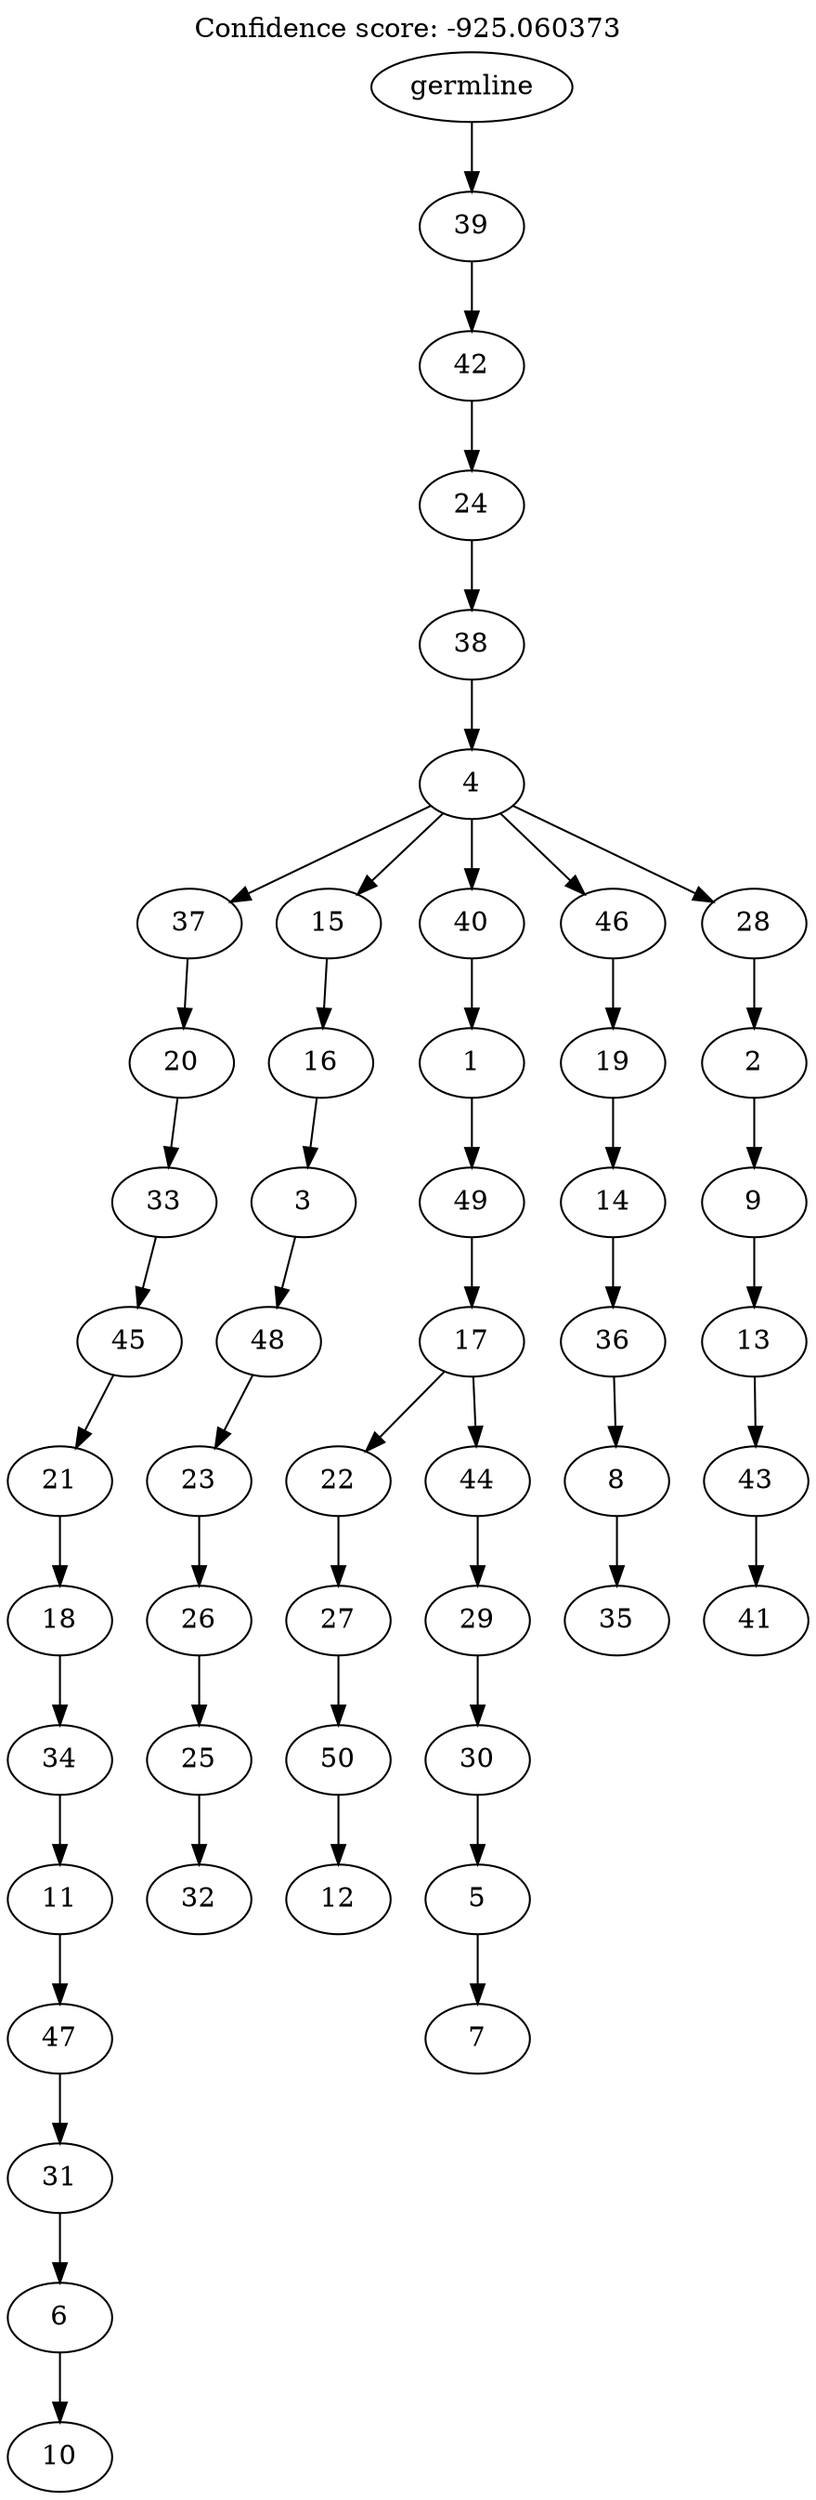 digraph g {
	"49" -> "50";
	"50" [label="10"];
	"48" -> "49";
	"49" [label="6"];
	"47" -> "48";
	"48" [label="31"];
	"46" -> "47";
	"47" [label="47"];
	"45" -> "46";
	"46" [label="11"];
	"44" -> "45";
	"45" [label="34"];
	"43" -> "44";
	"44" [label="18"];
	"42" -> "43";
	"43" [label="21"];
	"41" -> "42";
	"42" [label="45"];
	"40" -> "41";
	"41" [label="33"];
	"39" -> "40";
	"40" [label="20"];
	"37" -> "38";
	"38" [label="32"];
	"36" -> "37";
	"37" [label="25"];
	"35" -> "36";
	"36" [label="26"];
	"34" -> "35";
	"35" [label="23"];
	"33" -> "34";
	"34" [label="48"];
	"32" -> "33";
	"33" [label="3"];
	"31" -> "32";
	"32" [label="16"];
	"29" -> "30";
	"30" [label="12"];
	"28" -> "29";
	"29" [label="50"];
	"27" -> "28";
	"28" [label="27"];
	"25" -> "26";
	"26" [label="7"];
	"24" -> "25";
	"25" [label="5"];
	"23" -> "24";
	"24" [label="30"];
	"22" -> "23";
	"23" [label="29"];
	"21" -> "22";
	"22" [label="44"];
	"21" -> "27";
	"27" [label="22"];
	"20" -> "21";
	"21" [label="17"];
	"19" -> "20";
	"20" [label="49"];
	"18" -> "19";
	"19" [label="1"];
	"16" -> "17";
	"17" [label="35"];
	"15" -> "16";
	"16" [label="8"];
	"14" -> "15";
	"15" [label="36"];
	"13" -> "14";
	"14" [label="14"];
	"12" -> "13";
	"13" [label="19"];
	"10" -> "11";
	"11" [label="41"];
	"9" -> "10";
	"10" [label="43"];
	"8" -> "9";
	"9" [label="13"];
	"7" -> "8";
	"8" [label="9"];
	"6" -> "7";
	"7" [label="2"];
	"5" -> "6";
	"6" [label="28"];
	"5" -> "12";
	"12" [label="46"];
	"5" -> "18";
	"18" [label="40"];
	"5" -> "31";
	"31" [label="15"];
	"5" -> "39";
	"39" [label="37"];
	"4" -> "5";
	"5" [label="4"];
	"3" -> "4";
	"4" [label="38"];
	"2" -> "3";
	"3" [label="24"];
	"1" -> "2";
	"2" [label="42"];
	"0" -> "1";
	"1" [label="39"];
	"0" [label="germline"];
	labelloc="t";
	label="Confidence score: -925.060373";
}
